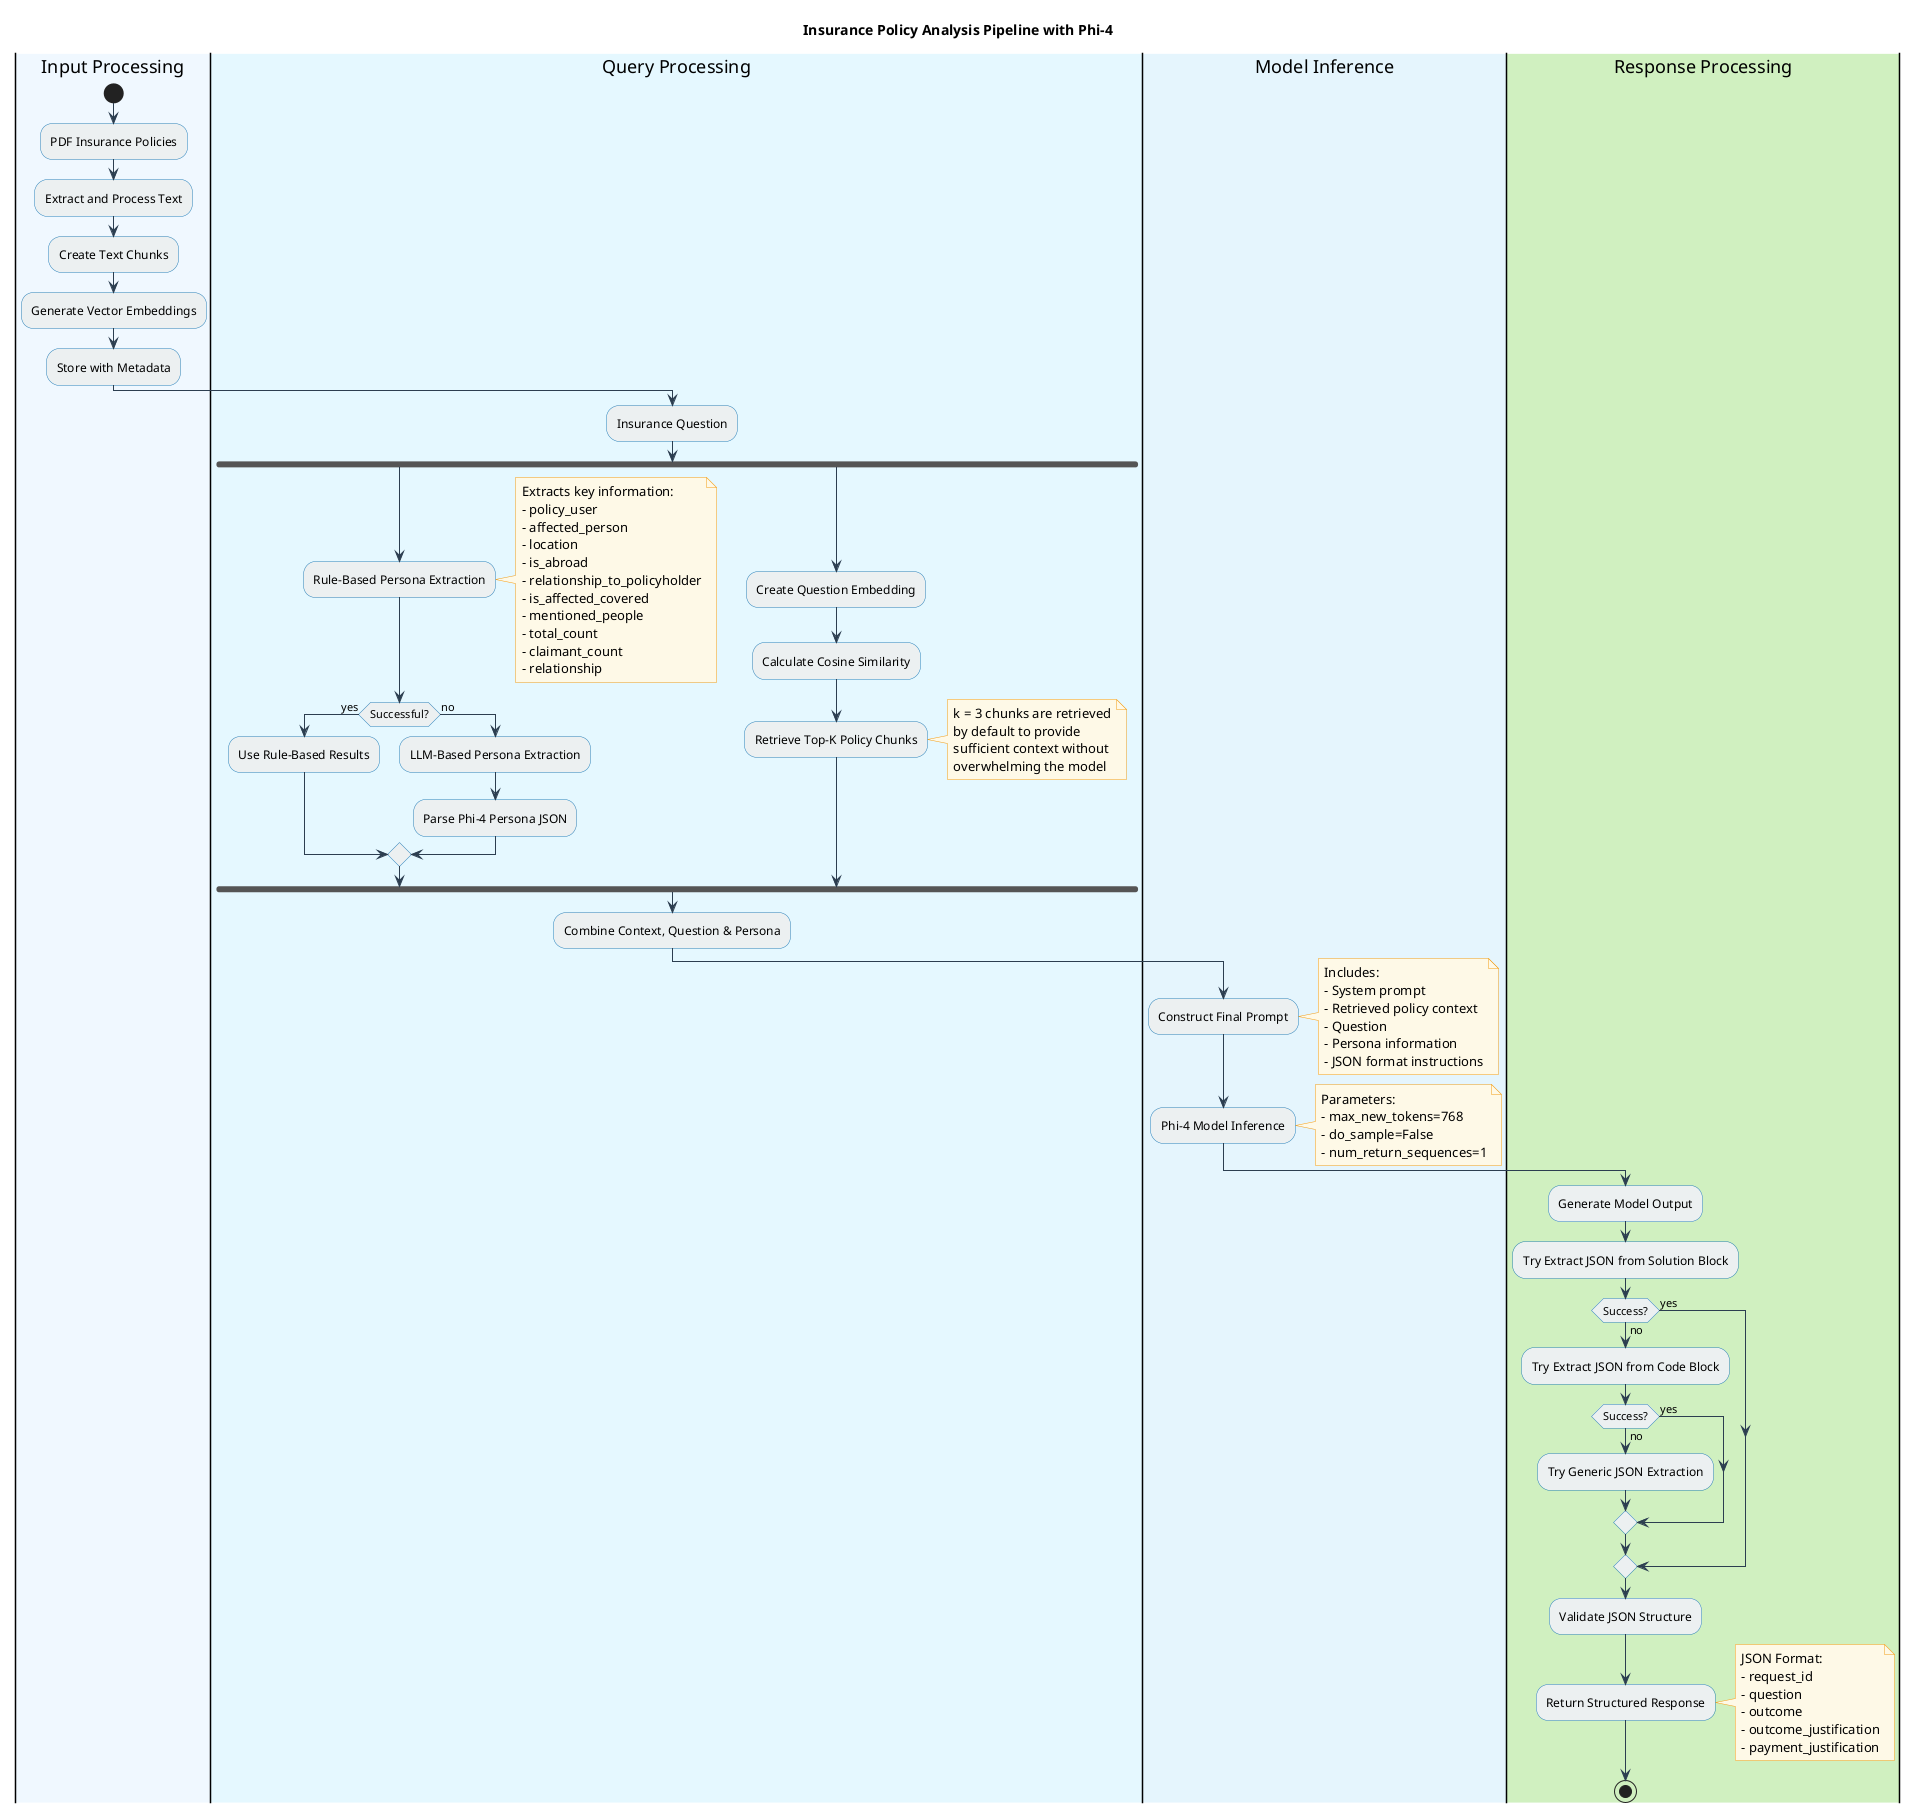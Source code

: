 @startuml
skinparam backgroundColor white
skinparam handwritten false
skinparam DefaultFontName Arial
skinparam ArrowColor #2C3E50
skinparam ActivityBorderColor #2980B9
skinparam ActivityBackgroundColor #ECF0F1
skinparam ActivityDiamondBorderColor #2980B9
skinparam ActivityDiamondBackgroundColor #ECF0F1
skinparam NoteBackgroundColor #FEF9E7
skinparam NoteBorderColor #F39C12

title Insurance Policy Analysis Pipeline with Phi-4

|#AliceBlue|Input Processing|
start
:PDF Insurance Policies;
:Extract and Process Text;
:Create Text Chunks;
:Generate Vector Embeddings;
:Store with Metadata;

|#E5F8FF|Query Processing|
:Insurance Question;
fork
  :Rule-Based Persona Extraction;
  note right
    Extracts key information:
    - policy_user
    - affected_person
    - location
    - is_abroad
    - relationship_to_policyholder
    - is_affected_covered
    - mentioned_people
    - total_count
    - claimant_count
    - relationship
  end note
  if (Successful?) then (yes)
    :Use Rule-Based Results;
  else (no)
    :LLM-Based Persona Extraction;
    :Parse Phi-4 Persona JSON;
  endif
fork again
  :Create Question Embedding;
  :Calculate Cosine Similarity;
  :Retrieve Top-K Policy Chunks;
  note right
    k = 3 chunks are retrieved
    by default to provide
    sufficient context without
    overwhelming the model
  end note
end fork
:Combine Context, Question & Persona;

|#E5F5FD|Model Inference|
:Construct Final Prompt;
note right
  Includes:
  - System prompt
  - Retrieved policy context
  - Question
  - Persona information
  - JSON format instructions
end note
:Phi-4 Model Inference;
note right
  Parameters:
  - max_new_tokens=768
  - do_sample=False
  - num_return_sequences=1
end note

|#D0F0C0|Response Processing|
:Generate Model Output;
:Try Extract JSON from Solution Block;
if (Success?) then (yes)
else (no)
  :Try Extract JSON from Code Block;
  if (Success?) then (yes)
  else (no)
    :Try Generic JSON Extraction;
  endif
endif
:Validate JSON Structure;
:Return Structured Response;
note right
  JSON Format:
  - request_id
  - question
  - outcome
  - outcome_justification
  - payment_justification
end note
stop
@enduml